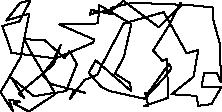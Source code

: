 unitsize(0.001cm);
// 37197.8
draw((2995,264)--(2993,624));
draw((2993,624)--(2982,949));
draw((2982,949)--(2901,920));
draw((2901,920)--(2740,1101));
draw((2740,1101)--(3007,1524));
draw((3007,1524)--(3220,1945));
draw((3220,1945)--(3248,1906));
draw((3248,1906)--(2834,1512));
draw((2834,1512)--(2214,1977));
draw((2214,1977)--(2050,1833));
draw((2050,1833)--(1632,1742));
draw((1632,1742)--(1623,1723));
draw((1623,1723)--(1646,1817));
draw((1646,1817)--(2028,1736));
draw((2028,1736)--(1994,1852));
draw((1994,1852)--(2374,1944));
draw((2374,1944)--(3373,1902));
draw((3373,1902)--(3786,1862));
draw((3786,1862)--(3805,1619));
draw((3805,1619)--(3918,1217));
draw((3918,1217)--(3935,540));
draw((3935,540)--(3868,697));
draw((3868,697)--(3642,699));
draw((3642,699)--(3599,514));
draw((3599,514)--(3600,459));
draw((3600,459)--(3946,459));
draw((3946,459)--(3766,154));
draw((3766,154)--(3538,125));
draw((3538,125)--(3503,301));
draw((3503,301)--(3062,329));
draw((3062,329)--(3452,637));
draw((3452,637)--(3535,1112));
draw((3535,1112)--(3332,1049));
draw((3332,1049)--(2927,1777));
draw((2927,1777)--(2221,1578));
draw((2221,1578)--(1819,814));
draw((1819,814)--(1766,692));
draw((1766,692)--(1766,678));
draw((1766,678)--(1529,581));
draw((1529,581)--(1272,246));
draw((1272,246)--(1346,408));
draw((1346,408)--(1541,354));
draw((1541,354)--(931,512));
draw((931,512)--(781,670));
draw((781,670)--(997,942));
draw((997,942)--(1009,1001));
draw((1009,1001)--(1109,1196));
draw((1109,1196)--(981,848));
draw((981,848)--(366,339));
draw((366,339)--(460,267));
draw((460,267)--(240,619));
draw((240,619)--(634,294));
draw((634,294)--(1203,385));
draw((1203,385)--(1393,859));
draw((1393,859)--(1264,1090));
draw((1264,1090)--(1179,969));
draw((1179,969)--(811,1295));
draw((811,1295)--(778,1282));
draw((778,1282)--(464,1302));
draw((464,1302)--(555,1121));
draw((555,1121)--(1017,333));
draw((1017,333)--(547,25));
draw((547,25)--(278,165));
draw((278,165)--(387,199));
draw((387,199)--(202,233));
draw((202,233)--(264,36));
draw((264,36)--(47,363));
draw((47,363)--(401,980));
draw((401,980)--(555,1753));
draw((555,1753)--(149,1629));
draw((149,1629)--(394,1944));
draw((394,1944)--(571,1982));
draw((571,1982)--(386,1616));
draw((386,1616)--(80,1533));
draw((80,1533)--(241,1069));
draw((241,1069)--(235,1059));
draw((235,1059)--(1021,962));
draw((1021,962)--(1677,1238));
draw((1677,1238)--(1699,1294));
draw((1699,1294)--(1082,1561));
draw((1082,1561)--(1768,1578));
draw((1768,1578)--(1787,1902));
draw((1787,1902)--(2356,1568));
draw((2356,1568)--(2223,990));
draw((2223,990)--(2067,694));
draw((2067,694)--(2334,523));
draw((2334,523)--(2347,388));
draw((2347,388)--(1725,927));
draw((1725,927)--(1604,706));
draw((1604,706)--(1828,456));
draw((1828,456)--(1962,389));
draw((1962,389)--(2592,248));
draw((2592,248)--(2944,632));
draw((2944,632)--(3060,781));
draw((3060,781)--(3023,871));
draw((3023,871)--(2658,360));
draw((2658,360)--(2597,349));
draw((2597,349)--(2656,128));
draw((2656,128)--(2581,121));
draw((2581,121)--(2995,264));
